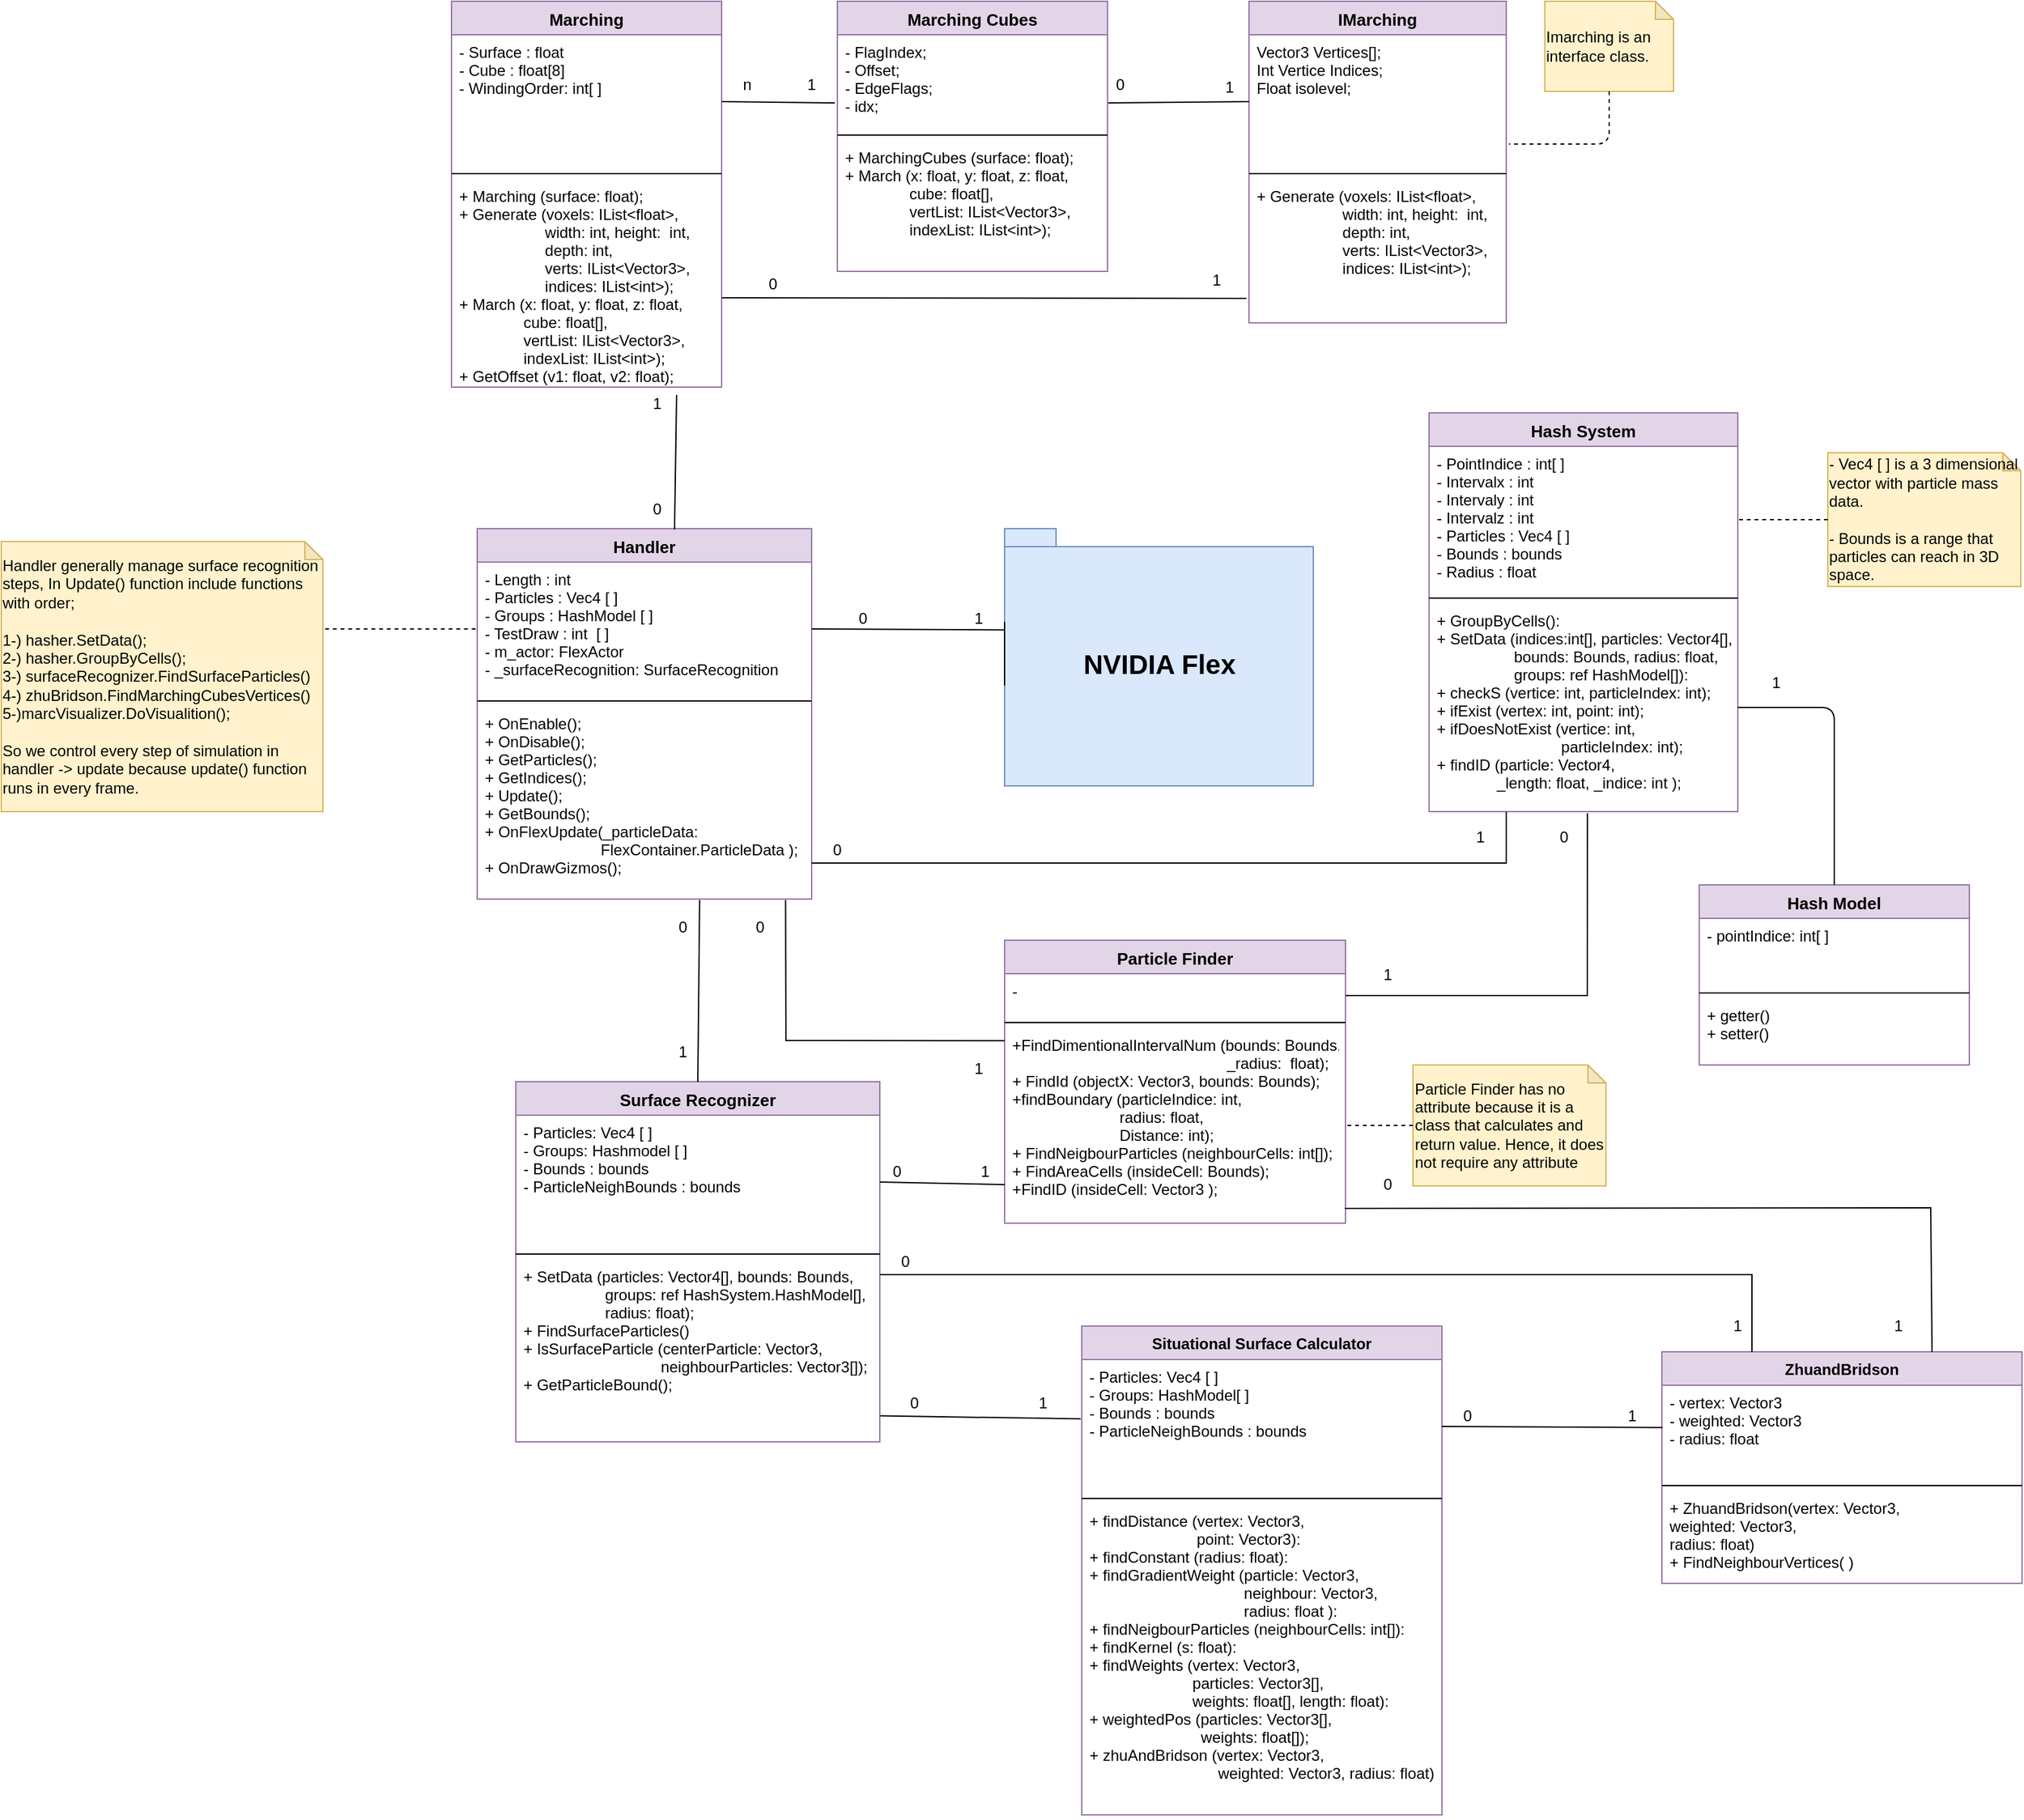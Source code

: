 <mxfile version="12.8.4" type="device"><diagram id="T9BTe3iw_ScUxKyrIGR0" name="Page-1"><mxGraphModel dx="1848" dy="1703" grid="1" gridSize="10" guides="1" tooltips="1" connect="1" arrows="1" fold="1" page="1" pageScale="1" pageWidth="827" pageHeight="1169" math="0" shadow="0"><root><mxCell id="0"/><mxCell id="1" parent="0"/><mxCell id="y9BDnvYRPNhhjHv-2WDC-1" value="Particle Finder" style="swimlane;fontStyle=1;align=center;verticalAlign=top;childLayout=stackLayout;horizontal=1;startSize=26;horizontalStack=0;resizeParent=1;resizeParentMax=0;resizeLast=0;collapsible=1;marginBottom=0;fillColor=#e1d5e7;strokeColor=#9673a6;fontSize=13;" parent="1" vertex="1"><mxGeometry x="730" y="-180" width="265" height="220" as="geometry"/></mxCell><mxCell id="y9BDnvYRPNhhjHv-2WDC-2" value="-" style="text;strokeColor=none;fillColor=none;align=left;verticalAlign=top;spacingLeft=4;spacingRight=4;overflow=hidden;rotatable=0;points=[[0,0.5],[1,0.5]];portConstraint=eastwest;" parent="y9BDnvYRPNhhjHv-2WDC-1" vertex="1"><mxGeometry y="26" width="265" height="34" as="geometry"/></mxCell><mxCell id="y9BDnvYRPNhhjHv-2WDC-3" value="" style="line;strokeWidth=1;fillColor=none;align=left;verticalAlign=middle;spacingTop=-1;spacingLeft=3;spacingRight=3;rotatable=0;labelPosition=right;points=[];portConstraint=eastwest;" parent="y9BDnvYRPNhhjHv-2WDC-1" vertex="1"><mxGeometry y="60" width="265" height="8" as="geometry"/></mxCell><mxCell id="y9BDnvYRPNhhjHv-2WDC-4" value="+FindDimentionalIntervalNum (bounds: Bounds,&#10;                                                  _radius:  float);&#10;+ FindId (objectX: Vector3, bounds: Bounds);&#10;+findBoundary (particleIndice: int,&#10;                         radius: float,&#10;                         Distance: int);&#10;+ FindNeigbourParticles (neighbourCells: int[]);&#10;+ FindAreaCells (insideCell: Bounds);&#10;+FindID (insideCell: Vector3 );" style="text;strokeColor=none;fillColor=none;align=left;verticalAlign=top;spacingLeft=4;spacingRight=4;overflow=hidden;rotatable=0;points=[[0,0.5],[1,0.5]];portConstraint=eastwest;" parent="y9BDnvYRPNhhjHv-2WDC-1" vertex="1"><mxGeometry y="68" width="265" height="152" as="geometry"/></mxCell><mxCell id="y9BDnvYRPNhhjHv-2WDC-5" value="Hash System" style="swimlane;fontStyle=1;align=center;verticalAlign=top;childLayout=stackLayout;horizontal=1;startSize=26;horizontalStack=0;resizeParent=1;resizeParentMax=0;resizeLast=0;collapsible=1;marginBottom=0;fillColor=#e1d5e7;strokeColor=#9673a6;fontSize=13;" parent="1" vertex="1"><mxGeometry x="1060" y="-590" width="240" height="310" as="geometry"/></mxCell><mxCell id="y9BDnvYRPNhhjHv-2WDC-6" value="- PointIndice : int[ ]&#10;- Intervalx : int&#10;- Intervaly : int&#10;- Intervalz : int&#10;- Particles : Vec4 [ ]&#10;- Bounds : bounds&#10;- Radius : float" style="text;strokeColor=none;fillColor=none;align=left;verticalAlign=top;spacingLeft=4;spacingRight=4;overflow=hidden;rotatable=0;points=[[0,0.5],[1,0.5]];portConstraint=eastwest;" parent="y9BDnvYRPNhhjHv-2WDC-5" vertex="1"><mxGeometry y="26" width="240" height="114" as="geometry"/></mxCell><mxCell id="y9BDnvYRPNhhjHv-2WDC-7" value="" style="line;strokeWidth=1;fillColor=none;align=left;verticalAlign=middle;spacingTop=-1;spacingLeft=3;spacingRight=3;rotatable=0;labelPosition=right;points=[];portConstraint=eastwest;" parent="y9BDnvYRPNhhjHv-2WDC-5" vertex="1"><mxGeometry y="140" width="240" height="8" as="geometry"/></mxCell><mxCell id="y9BDnvYRPNhhjHv-2WDC-8" value="+ GroupByCells():&#10;+ SetData (indices:int[], particles: Vector4[],&#10;                  bounds: Bounds, radius: float,&#10;                  groups: ref HashModel[]): &#10;+ checkS (vertice: int, particleIndex: int);&#10;+ ifExist (vertex: int, point: int);&#10;+ ifDoesNotExist (vertice: int,&#10;                             particleIndex: int);&#10;+ findID (particle: Vector4,&#10;              _length: float, _indice: int );" style="text;strokeColor=none;fillColor=none;align=left;verticalAlign=top;spacingLeft=4;spacingRight=4;overflow=hidden;rotatable=0;points=[[0,0.5],[1,0.5]];portConstraint=eastwest;" parent="y9BDnvYRPNhhjHv-2WDC-5" vertex="1"><mxGeometry y="148" width="240" height="162" as="geometry"/></mxCell><mxCell id="y9BDnvYRPNhhjHv-2WDC-9" value="Surface Recognizer" style="swimlane;fontStyle=1;align=center;verticalAlign=top;childLayout=stackLayout;horizontal=1;startSize=26;horizontalStack=0;resizeParent=1;resizeParentMax=0;resizeLast=0;collapsible=1;marginBottom=0;fillColor=#e1d5e7;strokeColor=#9673a6;fontSize=13;" parent="1" vertex="1"><mxGeometry x="350" y="-70" width="283" height="280" as="geometry"/></mxCell><mxCell id="y9BDnvYRPNhhjHv-2WDC-10" value="- Particles: Vec4 [ ]&#10;- Groups: Hashmodel [ ]&#10;- Bounds : bounds&#10;- ParticleNeighBounds : bounds" style="text;strokeColor=none;fillColor=none;align=left;verticalAlign=top;spacingLeft=4;spacingRight=4;overflow=hidden;rotatable=0;points=[[0,0.5],[1,0.5]];portConstraint=eastwest;fontStyle=0" parent="y9BDnvYRPNhhjHv-2WDC-9" vertex="1"><mxGeometry y="26" width="283" height="104" as="geometry"/></mxCell><mxCell id="y9BDnvYRPNhhjHv-2WDC-11" value="" style="line;strokeWidth=1;fillColor=none;align=left;verticalAlign=middle;spacingTop=-1;spacingLeft=3;spacingRight=3;rotatable=0;labelPosition=right;points=[];portConstraint=eastwest;" parent="y9BDnvYRPNhhjHv-2WDC-9" vertex="1"><mxGeometry y="130" width="283" height="8" as="geometry"/></mxCell><mxCell id="y9BDnvYRPNhhjHv-2WDC-12" value="+ SetData (particles: Vector4[], bounds: Bounds,&#10;                   groups: ref HashSystem.HashModel[],&#10;                   radius: float);&#10;+ FindSurfaceParticles()&#10;+ IsSurfaceParticle (centerParticle: Vector3,&#10;                                neighbourParticles: Vector3[]);&#10;+ GetParticleBound();&#10;" style="text;strokeColor=none;fillColor=none;align=left;verticalAlign=top;spacingLeft=4;spacingRight=4;overflow=hidden;rotatable=0;points=[[0,0.5],[1,0.5]];portConstraint=eastwest;" parent="y9BDnvYRPNhhjHv-2WDC-9" vertex="1"><mxGeometry y="138" width="283" height="142" as="geometry"/></mxCell><mxCell id="y9BDnvYRPNhhjHv-2WDC-13" value="Situational Surface Calculator" style="swimlane;fontStyle=1;align=center;verticalAlign=top;childLayout=stackLayout;horizontal=1;startSize=26;horizontalStack=0;resizeParent=1;resizeParentMax=0;resizeLast=0;collapsible=1;marginBottom=0;fillColor=#e1d5e7;strokeColor=#9673a6;" parent="1" vertex="1"><mxGeometry x="790" y="120" width="280" height="380" as="geometry"/></mxCell><mxCell id="y9BDnvYRPNhhjHv-2WDC-14" value="- Particles: Vec4 [ ]&#10;- Groups: HashModel[ ]&#10;- Bounds : bounds&#10;- ParticleNeighBounds : bounds" style="text;strokeColor=none;fillColor=none;align=left;verticalAlign=top;spacingLeft=4;spacingRight=4;overflow=hidden;rotatable=0;points=[[0,0.5],[1,0.5]];portConstraint=eastwest;" parent="y9BDnvYRPNhhjHv-2WDC-13" vertex="1"><mxGeometry y="26" width="280" height="104" as="geometry"/></mxCell><mxCell id="y9BDnvYRPNhhjHv-2WDC-15" value="" style="line;strokeWidth=1;fillColor=none;align=left;verticalAlign=middle;spacingTop=-1;spacingLeft=3;spacingRight=3;rotatable=0;labelPosition=right;points=[];portConstraint=eastwest;" parent="y9BDnvYRPNhhjHv-2WDC-13" vertex="1"><mxGeometry y="130" width="280" height="8" as="geometry"/></mxCell><mxCell id="y9BDnvYRPNhhjHv-2WDC-16" value="+ findDistance (vertex: Vector3,&#10;                         point: Vector3):&#10;+ findConstant (radius: float):&#10;+ findGradientWeight (particle: Vector3,&#10;                                    neighbour: Vector3,&#10;                                    radius: float ):&#10;+ findNeigbourParticles (neighbourCells: int[]):&#10;+ findKernel (s: float):&#10;+ findWeights (vertex: Vector3,&#10;                        particles: Vector3[],&#10;                        weights: float[], length: float):&#10;+ weightedPos (particles: Vector3[],&#10;                          weights: float[]);&#10;+ zhuAndBridson (vertex: Vector3,&#10;                              weighted: Vector3, radius: float);" style="text;strokeColor=none;fillColor=none;align=left;verticalAlign=top;spacingLeft=4;spacingRight=4;overflow=hidden;rotatable=0;points=[[0,0.5],[1,0.5]];portConstraint=eastwest;" parent="y9BDnvYRPNhhjHv-2WDC-13" vertex="1"><mxGeometry y="138" width="280" height="242" as="geometry"/></mxCell><mxCell id="y9BDnvYRPNhhjHv-2WDC-21" value="Marching" style="swimlane;fontStyle=1;align=center;verticalAlign=top;childLayout=stackLayout;horizontal=1;startSize=26;horizontalStack=0;resizeParent=1;resizeParentMax=0;resizeLast=0;collapsible=1;marginBottom=0;fillColor=#e1d5e7;strokeColor=#9673a6;fontSize=13;" parent="1" vertex="1"><mxGeometry x="300" y="-910" width="210" height="300" as="geometry"/></mxCell><mxCell id="y9BDnvYRPNhhjHv-2WDC-22" value="- Surface : float&#10;- Cube : float[8]&#10;- WindingOrder: int[ ]" style="text;strokeColor=none;fillColor=none;align=left;verticalAlign=top;spacingLeft=4;spacingRight=4;overflow=hidden;rotatable=0;points=[[0,0.5],[1,0.5]];portConstraint=eastwest;" parent="y9BDnvYRPNhhjHv-2WDC-21" vertex="1"><mxGeometry y="26" width="210" height="104" as="geometry"/></mxCell><mxCell id="y9BDnvYRPNhhjHv-2WDC-23" value="" style="line;strokeWidth=1;fillColor=none;align=left;verticalAlign=middle;spacingTop=-1;spacingLeft=3;spacingRight=3;rotatable=0;labelPosition=right;points=[];portConstraint=eastwest;" parent="y9BDnvYRPNhhjHv-2WDC-21" vertex="1"><mxGeometry y="130" width="210" height="8" as="geometry"/></mxCell><mxCell id="y9BDnvYRPNhhjHv-2WDC-24" value="+ Marching (surface: float);&#10;+ Generate (voxels: IList&lt;float&gt;,&#10;                    width: int, height:  int,&#10;                    depth: int,&#10;                    verts: IList&lt;Vector3&gt;,&#10;                    indices: IList&lt;int&gt;);&#10;+ March (x: float, y: float, z: float,&#10;               cube: float[], &#10;               vertList: IList&lt;Vector3&gt;,&#10;               indexList: IList&lt;int&gt;);&#10;+ GetOffset (v1: float, v2: float);" style="text;strokeColor=none;fillColor=none;align=left;verticalAlign=top;spacingLeft=4;spacingRight=4;overflow=hidden;rotatable=0;points=[[0,0.5],[1,0.5]];portConstraint=eastwest;" parent="y9BDnvYRPNhhjHv-2WDC-21" vertex="1"><mxGeometry y="138" width="210" height="162" as="geometry"/></mxCell><mxCell id="y9BDnvYRPNhhjHv-2WDC-25" value="Marching Cubes" style="swimlane;fontStyle=1;align=center;verticalAlign=top;childLayout=stackLayout;horizontal=1;startSize=26;horizontalStack=0;resizeParent=1;resizeParentMax=0;resizeLast=0;collapsible=1;marginBottom=0;fillColor=#e1d5e7;strokeColor=#9673a6;fontSize=13;" parent="1" vertex="1"><mxGeometry x="600" y="-910" width="210" height="210" as="geometry"/></mxCell><mxCell id="y9BDnvYRPNhhjHv-2WDC-26" value="- FlagIndex;&#10;- Offset;&#10;- EdgeFlags; &#10;- idx;" style="text;strokeColor=none;fillColor=none;align=left;verticalAlign=top;spacingLeft=4;spacingRight=4;overflow=hidden;rotatable=0;points=[[0,0.5],[1,0.5]];portConstraint=eastwest;" parent="y9BDnvYRPNhhjHv-2WDC-25" vertex="1"><mxGeometry y="26" width="210" height="74" as="geometry"/></mxCell><mxCell id="y9BDnvYRPNhhjHv-2WDC-27" value="" style="line;strokeWidth=1;fillColor=none;align=left;verticalAlign=middle;spacingTop=-1;spacingLeft=3;spacingRight=3;rotatable=0;labelPosition=right;points=[];portConstraint=eastwest;" parent="y9BDnvYRPNhhjHv-2WDC-25" vertex="1"><mxGeometry y="100" width="210" height="8" as="geometry"/></mxCell><mxCell id="y9BDnvYRPNhhjHv-2WDC-28" value="+ MarchingCubes (surface: float);&#10;+ March (x: float, y: float, z: float,&#10;               cube: float[],&#10;               vertList: IList&lt;Vector3&gt;,&#10;               indexList: IList&lt;int&gt;);" style="text;strokeColor=none;fillColor=none;align=left;verticalAlign=top;spacingLeft=4;spacingRight=4;overflow=hidden;rotatable=0;points=[[0,0.5],[1,0.5]];portConstraint=eastwest;" parent="y9BDnvYRPNhhjHv-2WDC-25" vertex="1"><mxGeometry y="108" width="210" height="102" as="geometry"/></mxCell><mxCell id="y9BDnvYRPNhhjHv-2WDC-35" value="&lt;div style=&quot;text-align: left&quot;&gt;-&lt;b&gt;&amp;nbsp;&lt;/b&gt;Vec4 [ ] is a 3 dimensional vector with particle mass data.&lt;/div&gt;&lt;div style=&quot;text-align: left&quot;&gt;&lt;br&gt;&lt;/div&gt;&lt;div style=&quot;text-align: left&quot;&gt;- Bounds is a range that particles can reach in 3D space.&lt;/div&gt;" style="shape=note;whiteSpace=wrap;html=1;backgroundOutline=1;darkOpacity=0.05;size=14;fillColor=#fff2cc;strokeColor=#d6b656;" parent="1" vertex="1"><mxGeometry x="1370" y="-559" width="150" height="104" as="geometry"/></mxCell><mxCell id="y9BDnvYRPNhhjHv-2WDC-36" value="" style="endArrow=none;dashed=1;html=1;entryX=1;entryY=0.5;entryDx=0;entryDy=0;exitX=0;exitY=0.5;exitDx=0;exitDy=0;exitPerimeter=0;" parent="1" source="y9BDnvYRPNhhjHv-2WDC-35" target="y9BDnvYRPNhhjHv-2WDC-6" edge="1"><mxGeometry width="50" height="50" relative="1" as="geometry"><mxPoint x="130" y="210" as="sourcePoint"/><mxPoint x="180" y="160" as="targetPoint"/></mxGeometry></mxCell><mxCell id="y9BDnvYRPNhhjHv-2WDC-39" value="&lt;font style=&quot;font-size: 21px&quot;&gt;NVIDIA Flex&lt;/font&gt;" style="shape=folder;fontStyle=1;spacingTop=10;tabWidth=40;tabHeight=14;tabPosition=left;html=1;fillColor=#dae8fc;strokeColor=#6c8ebf;" parent="1" vertex="1"><mxGeometry x="730" y="-500" width="240" height="200" as="geometry"/></mxCell><mxCell id="y9BDnvYRPNhhjHv-2WDC-40" value="IMarching" style="swimlane;fontStyle=1;align=center;verticalAlign=top;childLayout=stackLayout;horizontal=1;startSize=26;horizontalStack=0;resizeParent=1;resizeParentMax=0;resizeLast=0;collapsible=1;marginBottom=0;fillColor=#e1d5e7;strokeColor=#9673a6;fontSize=13;" parent="1" vertex="1"><mxGeometry x="920" y="-910" width="200" height="250" as="geometry"/></mxCell><mxCell id="y9BDnvYRPNhhjHv-2WDC-41" value="Vector3 Vertices[];&#10;Int Vertice Indices;&#10;Float isolevel;" style="text;strokeColor=none;fillColor=none;align=left;verticalAlign=top;spacingLeft=4;spacingRight=4;overflow=hidden;rotatable=0;points=[[0,0.5],[1,0.5]];portConstraint=eastwest;" parent="y9BDnvYRPNhhjHv-2WDC-40" vertex="1"><mxGeometry y="26" width="200" height="104" as="geometry"/></mxCell><mxCell id="y9BDnvYRPNhhjHv-2WDC-42" value="" style="line;strokeWidth=1;fillColor=none;align=left;verticalAlign=middle;spacingTop=-1;spacingLeft=3;spacingRight=3;rotatable=0;labelPosition=right;points=[];portConstraint=eastwest;" parent="y9BDnvYRPNhhjHv-2WDC-40" vertex="1"><mxGeometry y="130" width="200" height="8" as="geometry"/></mxCell><mxCell id="y9BDnvYRPNhhjHv-2WDC-43" value="+ Generate (voxels: IList&lt;float&gt;,&#10;                    width: int, height:  int,&#10;                    depth: int,&#10;                    verts: IList&lt;Vector3&gt;,&#10;                    indices: IList&lt;int&gt;);" style="text;strokeColor=none;fillColor=none;align=left;verticalAlign=top;spacingLeft=4;spacingRight=4;overflow=hidden;rotatable=0;points=[[0,0.5],[1,0.5]];portConstraint=eastwest;" parent="y9BDnvYRPNhhjHv-2WDC-40" vertex="1"><mxGeometry y="138" width="200" height="112" as="geometry"/></mxCell><mxCell id="y9BDnvYRPNhhjHv-2WDC-44" value="&lt;div style=&quot;text-align: left&quot;&gt;Imarching is an interface class.&lt;/div&gt;" style="shape=note;whiteSpace=wrap;html=1;backgroundOutline=1;darkOpacity=0.05;size=14;fillColor=#fff2cc;strokeColor=#d6b656;" parent="1" vertex="1"><mxGeometry x="1150" y="-910" width="100" height="70" as="geometry"/></mxCell><mxCell id="y9BDnvYRPNhhjHv-2WDC-45" value="" style="endArrow=none;dashed=1;html=1;fontSize=13;entryX=1.01;entryY=0.817;entryDx=0;entryDy=0;entryPerimeter=0;exitX=0.5;exitY=1;exitDx=0;exitDy=0;exitPerimeter=0;" parent="1" source="y9BDnvYRPNhhjHv-2WDC-44" edge="1" target="y9BDnvYRPNhhjHv-2WDC-41"><mxGeometry width="50" height="50" relative="1" as="geometry"><mxPoint x="1220" y="-800" as="sourcePoint"/><mxPoint x="1150.0" y="-945" as="targetPoint"/><Array as="points"><mxPoint x="1200" y="-799"/></Array></mxGeometry></mxCell><mxCell id="y9BDnvYRPNhhjHv-2WDC-50" value="Handler" style="swimlane;fontStyle=1;align=center;verticalAlign=top;childLayout=stackLayout;horizontal=1;startSize=26;horizontalStack=0;resizeParent=1;resizeParentMax=0;resizeLast=0;collapsible=1;marginBottom=0;fillColor=#e1d5e7;strokeColor=#9673a6;fontSize=13;" parent="1" vertex="1"><mxGeometry x="320" y="-500" width="260" height="288" as="geometry"/></mxCell><mxCell id="y9BDnvYRPNhhjHv-2WDC-51" value="- Length : int &#10;- Particles : Vec4 [ ]&#10;- Groups : HashModel [ ]&#10;- TestDraw : int  [ ]&#10;- m_actor: FlexActor&#10;- _surfaceRecognition: SurfaceRecognition" style="text;strokeColor=none;fillColor=none;align=left;verticalAlign=top;spacingLeft=4;spacingRight=4;overflow=hidden;rotatable=0;points=[[0,0.5],[1,0.5]];portConstraint=eastwest;" parent="y9BDnvYRPNhhjHv-2WDC-50" vertex="1"><mxGeometry y="26" width="260" height="104" as="geometry"/></mxCell><mxCell id="y9BDnvYRPNhhjHv-2WDC-52" value="" style="line;strokeWidth=1;fillColor=none;align=left;verticalAlign=middle;spacingTop=-1;spacingLeft=3;spacingRight=3;rotatable=0;labelPosition=right;points=[];portConstraint=eastwest;" parent="y9BDnvYRPNhhjHv-2WDC-50" vertex="1"><mxGeometry y="130" width="260" height="8" as="geometry"/></mxCell><mxCell id="y9BDnvYRPNhhjHv-2WDC-53" value="+ OnEnable();&#10;+ OnDisable();&#10;+ GetParticles();&#10;+ GetIndices();&#10;+ Update(); &#10;+ GetBounds();&#10;+ OnFlexUpdate(_particleData: &#10;                           FlexContainer.ParticleData );&#10;+ OnDrawGizmos();" style="text;strokeColor=none;fillColor=none;align=left;verticalAlign=top;spacingLeft=4;spacingRight=4;overflow=hidden;rotatable=0;points=[[0,0.5],[1,0.5]];portConstraint=eastwest;" parent="y9BDnvYRPNhhjHv-2WDC-50" vertex="1"><mxGeometry y="138" width="260" height="150" as="geometry"/></mxCell><mxCell id="xRmzYxv7kBpaJX2PlpsJ-1" value="&lt;div style=&quot;text-align: left&quot;&gt;Particle Finder has no attribute because it is a class that calculates and return value. Hence, it does not require any attribute&lt;/div&gt;" style="shape=note;whiteSpace=wrap;html=1;backgroundOutline=1;darkOpacity=0.05;size=14;fillColor=#fff2cc;strokeColor=#d6b656;" parent="1" vertex="1"><mxGeometry x="1047.5" y="-83" width="150" height="94" as="geometry"/></mxCell><mxCell id="xRmzYxv7kBpaJX2PlpsJ-2" value="" style="endArrow=none;dashed=1;html=1;entryX=1;entryY=0.5;entryDx=0;entryDy=0;exitX=0;exitY=0.5;exitDx=0;exitDy=0;exitPerimeter=0;" parent="1" source="xRmzYxv7kBpaJX2PlpsJ-1" target="y9BDnvYRPNhhjHv-2WDC-4" edge="1"><mxGeometry width="50" height="50" relative="1" as="geometry"><mxPoint x="245" y="-201" as="sourcePoint"/><mxPoint x="385" y="-368" as="targetPoint"/></mxGeometry></mxCell><mxCell id="xRmzYxv7kBpaJX2PlpsJ-20" value="" style="endArrow=none;html=1;entryX=1;entryY=0.5;entryDx=0;entryDy=0;exitX=1;exitY=0.75;exitDx=0;exitDy=0;rounded=0;" parent="1" target="y9BDnvYRPNhhjHv-2WDC-51" edge="1"><mxGeometry width="50" height="50" relative="1" as="geometry"><mxPoint x="730" y="-421.25" as="sourcePoint"/><mxPoint x="740" y="-220" as="targetPoint"/></mxGeometry></mxCell><mxCell id="xRmzYxv7kBpaJX2PlpsJ-22" value="" style="endArrow=none;html=1;entryX=1;entryY=0.5;entryDx=0;entryDy=0;exitX=0;exitY=0;exitDx=0;exitDy=122;exitPerimeter=0;" parent="1" source="y9BDnvYRPNhhjHv-2WDC-39" edge="1"><mxGeometry width="50" height="50" relative="1" as="geometry"><mxPoint x="730" y="-418" as="sourcePoint"/><mxPoint x="730" y="-427.5" as="targetPoint"/></mxGeometry></mxCell><mxCell id="xRmzYxv7kBpaJX2PlpsJ-25" value="0" style="text;html=1;strokeColor=none;fillColor=none;align=center;verticalAlign=middle;whiteSpace=wrap;rounded=0;" parent="1" vertex="1"><mxGeometry x="600" y="-440" width="40" height="20" as="geometry"/></mxCell><mxCell id="xRmzYxv7kBpaJX2PlpsJ-26" value="1" style="text;html=1;strokeColor=none;fillColor=none;align=center;verticalAlign=middle;whiteSpace=wrap;rounded=0;" parent="1" vertex="1"><mxGeometry x="690" y="-440" width="40" height="20" as="geometry"/></mxCell><mxCell id="xRmzYxv7kBpaJX2PlpsJ-33" value="" style="endArrow=none;html=1;entryX=0.59;entryY=0.002;entryDx=0;entryDy=0;entryPerimeter=0;rounded=0;exitX=1;exitY=0;exitDx=0;exitDy=0;" parent="1" source="xRmzYxv7kBpaJX2PlpsJ-35" target="y9BDnvYRPNhhjHv-2WDC-50" edge="1"><mxGeometry width="50" height="50" relative="1" as="geometry"><mxPoint x="478" y="-609" as="sourcePoint"/><mxPoint x="480" y="-582" as="targetPoint"/></mxGeometry></mxCell><mxCell id="xRmzYxv7kBpaJX2PlpsJ-34" value="0" style="text;html=1;strokeColor=none;fillColor=none;align=center;verticalAlign=middle;whiteSpace=wrap;rounded=0;" parent="1" vertex="1"><mxGeometry x="450" y="-520" width="20" height="10" as="geometry"/></mxCell><mxCell id="xRmzYxv7kBpaJX2PlpsJ-35" value="1" style="text;html=1;strokeColor=none;fillColor=none;align=center;verticalAlign=middle;whiteSpace=wrap;rounded=0;" parent="1" vertex="1"><mxGeometry x="445" y="-604" width="30" height="14" as="geometry"/></mxCell><mxCell id="xRmzYxv7kBpaJX2PlpsJ-39" value="" style="endArrow=none;html=1;exitX=0;exitY=0.5;exitDx=0;exitDy=0;entryX=1.003;entryY=0.717;entryDx=0;entryDy=0;rounded=0;entryPerimeter=0;" parent="1" source="y9BDnvYRPNhhjHv-2WDC-41" target="y9BDnvYRPNhhjHv-2WDC-26" edge="1"><mxGeometry width="50" height="50" relative="1" as="geometry"><mxPoint x="877.59" y="-656.452" as="sourcePoint"/><mxPoint x="798.63" y="-455.0" as="targetPoint"/></mxGeometry></mxCell><mxCell id="xRmzYxv7kBpaJX2PlpsJ-40" value="0" style="text;html=1;strokeColor=none;fillColor=none;align=center;verticalAlign=middle;whiteSpace=wrap;rounded=0;" parent="1" vertex="1"><mxGeometry x="810" y="-850" width="20" height="10" as="geometry"/></mxCell><mxCell id="xRmzYxv7kBpaJX2PlpsJ-41" value="1" style="text;html=1;strokeColor=none;fillColor=none;align=center;verticalAlign=middle;whiteSpace=wrap;rounded=0;" parent="1" vertex="1"><mxGeometry x="890" y="-850.0" width="30" height="14" as="geometry"/></mxCell><mxCell id="xRmzYxv7kBpaJX2PlpsJ-42" value="" style="endArrow=none;html=1;entryX=1;entryY=0.813;entryDx=0;entryDy=0;entryPerimeter=0;rounded=0;" parent="1" edge="1" target="y9BDnvYRPNhhjHv-2WDC-53"><mxGeometry width="50" height="50" relative="1" as="geometry"><mxPoint x="1120" y="-280" as="sourcePoint"/><mxPoint x="600" y="-222.008" as="targetPoint"/><Array as="points"><mxPoint x="1120" y="-240"/></Array></mxGeometry></mxCell><mxCell id="xRmzYxv7kBpaJX2PlpsJ-43" value="0" style="text;html=1;strokeColor=none;fillColor=none;align=center;verticalAlign=middle;whiteSpace=wrap;rounded=0;" parent="1" vertex="1"><mxGeometry x="580" y="-260" width="40" height="20" as="geometry"/></mxCell><mxCell id="xRmzYxv7kBpaJX2PlpsJ-44" value="1" style="text;html=1;strokeColor=none;fillColor=none;align=center;verticalAlign=middle;whiteSpace=wrap;rounded=0;" parent="1" vertex="1"><mxGeometry x="1080" y="-270" width="40" height="20" as="geometry"/></mxCell><mxCell id="xRmzYxv7kBpaJX2PlpsJ-48" value="" style="endArrow=none;html=1;entryX=0.665;entryY=1.005;entryDx=0;entryDy=0;exitX=0.5;exitY=0;exitDx=0;exitDy=0;rounded=0;entryPerimeter=0;" parent="1" source="y9BDnvYRPNhhjHv-2WDC-9" target="y9BDnvYRPNhhjHv-2WDC-53" edge="1"><mxGeometry width="50" height="50" relative="1" as="geometry"><mxPoint x="300" y="-111.25" as="sourcePoint"/><mxPoint x="170" y="-112" as="targetPoint"/></mxGeometry></mxCell><mxCell id="xRmzYxv7kBpaJX2PlpsJ-49" value="0" style="text;html=1;strokeColor=none;fillColor=none;align=center;verticalAlign=middle;whiteSpace=wrap;rounded=0;" parent="1" vertex="1"><mxGeometry x="460" y="-200" width="40" height="20" as="geometry"/></mxCell><mxCell id="xRmzYxv7kBpaJX2PlpsJ-50" value="1" style="text;html=1;strokeColor=none;fillColor=none;align=center;verticalAlign=middle;whiteSpace=wrap;rounded=0;" parent="1" vertex="1"><mxGeometry x="460" y="-103" width="40" height="20" as="geometry"/></mxCell><mxCell id="xRmzYxv7kBpaJX2PlpsJ-53" value="" style="endArrow=none;html=1;entryX=0.922;entryY=1.005;entryDx=0;entryDy=0;exitX=0;exitY=0.067;exitDx=0;exitDy=0;rounded=0;entryPerimeter=0;exitPerimeter=0;" parent="1" source="y9BDnvYRPNhhjHv-2WDC-4" target="y9BDnvYRPNhhjHv-2WDC-53" edge="1"><mxGeometry width="50" height="50" relative="1" as="geometry"><mxPoint x="671.5" y="-39.85" as="sourcePoint"/><mxPoint x="670.59" y="-180.002" as="targetPoint"/><Array as="points"><mxPoint x="560" y="-102"/></Array></mxGeometry></mxCell><mxCell id="xRmzYxv7kBpaJX2PlpsJ-54" value="0" style="text;html=1;strokeColor=none;fillColor=none;align=center;verticalAlign=middle;whiteSpace=wrap;rounded=0;" parent="1" vertex="1"><mxGeometry x="520" y="-200" width="40" height="20" as="geometry"/></mxCell><mxCell id="xRmzYxv7kBpaJX2PlpsJ-55" value="1" style="text;html=1;strokeColor=none;fillColor=none;align=center;verticalAlign=middle;whiteSpace=wrap;rounded=0;" parent="1" vertex="1"><mxGeometry x="690" y="-90" width="40" height="20" as="geometry"/></mxCell><mxCell id="wOIvHeTPIvBmtH7DqiVx-1" value="" style="endArrow=none;html=1;rounded=0;entryX=1.001;entryY=0.571;entryDx=0;entryDy=0;entryPerimeter=0;" parent="1" target="y9BDnvYRPNhhjHv-2WDC-24" edge="1"><mxGeometry width="50" height="50" relative="1" as="geometry"><mxPoint x="918" y="-679" as="sourcePoint"/><mxPoint x="544" y="-670" as="targetPoint"/></mxGeometry></mxCell><mxCell id="wOIvHeTPIvBmtH7DqiVx-2" value="0" style="text;html=1;strokeColor=none;fillColor=none;align=center;verticalAlign=middle;whiteSpace=wrap;rounded=0;" parent="1" vertex="1"><mxGeometry x="540" y="-695.46" width="20" height="10" as="geometry"/></mxCell><mxCell id="wOIvHeTPIvBmtH7DqiVx-3" value="1" style="text;html=1;strokeColor=none;fillColor=none;align=center;verticalAlign=middle;whiteSpace=wrap;rounded=0;" parent="1" vertex="1"><mxGeometry x="880" y="-700.0" width="30" height="14" as="geometry"/></mxCell><mxCell id="wOIvHeTPIvBmtH7DqiVx-8" value="" style="endArrow=none;html=1;entryX=-0.003;entryY=0.444;entryDx=0;entryDy=0;rounded=0;entryPerimeter=0;exitX=1.001;exitY=0.857;exitDx=0;exitDy=0;exitPerimeter=0;" parent="1" source="y9BDnvYRPNhhjHv-2WDC-12" target="y9BDnvYRPNhhjHv-2WDC-14" edge="1"><mxGeometry width="50" height="50" relative="1" as="geometry"><mxPoint x="633" y="139" as="sourcePoint"/><mxPoint x="500.59" y="-200.152" as="targetPoint"/></mxGeometry></mxCell><mxCell id="wOIvHeTPIvBmtH7DqiVx-9" value="1" style="text;html=1;strokeColor=none;fillColor=none;align=center;verticalAlign=middle;whiteSpace=wrap;rounded=0;" parent="1" vertex="1"><mxGeometry x="740" y="170" width="40" height="20" as="geometry"/></mxCell><mxCell id="wOIvHeTPIvBmtH7DqiVx-10" value="0" style="text;html=1;strokeColor=none;fillColor=none;align=center;verticalAlign=middle;whiteSpace=wrap;rounded=0;" parent="1" vertex="1"><mxGeometry x="640" y="170" width="40" height="20" as="geometry"/></mxCell><mxCell id="wOIvHeTPIvBmtH7DqiVx-11" value="ZhuandBridson" style="swimlane;fontStyle=1;align=center;verticalAlign=top;childLayout=stackLayout;horizontal=1;startSize=26;horizontalStack=0;resizeParent=1;resizeParentMax=0;resizeLast=0;collapsible=1;marginBottom=0;fillColor=#e1d5e7;strokeColor=#9673a6;" parent="1" vertex="1"><mxGeometry x="1241" y="140" width="280" height="180" as="geometry"/></mxCell><mxCell id="wOIvHeTPIvBmtH7DqiVx-12" value="- vertex: Vector3&#10;- weighted: Vector3 &#10;- radius: float " style="text;strokeColor=none;fillColor=none;align=left;verticalAlign=top;spacingLeft=4;spacingRight=4;overflow=hidden;rotatable=0;points=[[0,0.5],[1,0.5]];portConstraint=eastwest;" parent="wOIvHeTPIvBmtH7DqiVx-11" vertex="1"><mxGeometry y="26" width="280" height="74" as="geometry"/></mxCell><mxCell id="wOIvHeTPIvBmtH7DqiVx-13" value="" style="line;strokeWidth=1;fillColor=none;align=left;verticalAlign=middle;spacingTop=-1;spacingLeft=3;spacingRight=3;rotatable=0;labelPosition=right;points=[];portConstraint=eastwest;" parent="wOIvHeTPIvBmtH7DqiVx-11" vertex="1"><mxGeometry y="100" width="280" height="8" as="geometry"/></mxCell><mxCell id="wOIvHeTPIvBmtH7DqiVx-14" value="+ ZhuandBridson(vertex: Vector3, &#10;weighted: Vector3,&#10;radius: float)&#10;+ FindNeighbourVertices( )" style="text;strokeColor=none;fillColor=none;align=left;verticalAlign=top;spacingLeft=4;spacingRight=4;overflow=hidden;rotatable=0;points=[[0,0.5],[1,0.5]];portConstraint=eastwest;" parent="wOIvHeTPIvBmtH7DqiVx-11" vertex="1"><mxGeometry y="108" width="280" height="72" as="geometry"/></mxCell><mxCell id="wOIvHeTPIvBmtH7DqiVx-15" value="" style="endArrow=none;html=1;exitX=0;exitY=1;exitDx=0;exitDy=0;rounded=0;entryX=0.25;entryY=0;entryDx=0;entryDy=0;" parent="1" source="wOIvHeTPIvBmtH7DqiVx-16" target="wOIvHeTPIvBmtH7DqiVx-11" edge="1"><mxGeometry width="50" height="50" relative="1" as="geometry"><mxPoint x="1010" y="70.26" as="sourcePoint"/><mxPoint x="1310" y="80" as="targetPoint"/><Array as="points"><mxPoint x="1311" y="80"/></Array></mxGeometry></mxCell><mxCell id="wOIvHeTPIvBmtH7DqiVx-16" value="0" style="text;html=1;strokeColor=none;fillColor=none;align=center;verticalAlign=middle;whiteSpace=wrap;rounded=0;" parent="1" vertex="1"><mxGeometry x="633" y="60" width="40" height="20" as="geometry"/></mxCell><mxCell id="wOIvHeTPIvBmtH7DqiVx-17" value="1" style="text;html=1;strokeColor=none;fillColor=none;align=center;verticalAlign=middle;whiteSpace=wrap;rounded=0;" parent="1" vertex="1"><mxGeometry x="1280" y="110" width="40" height="20" as="geometry"/></mxCell><mxCell id="dUpptHuKfZmvJqizRelE-1" value="&lt;div style=&quot;text-align: left&quot;&gt;&lt;span&gt;Handler generally manage surface recognition steps, In Update() function include functions with order;&lt;/span&gt;&lt;/div&gt;&lt;div style=&quot;text-align: left&quot;&gt;&lt;span&gt;&lt;br&gt;&lt;/span&gt;&lt;/div&gt;&lt;div style=&quot;text-align: left&quot;&gt;&lt;span&gt;1-) hasher.SetData();&lt;/span&gt;&lt;/div&gt;&lt;div style=&quot;text-align: left&quot;&gt;&lt;span&gt;2-) hasher.GroupByCells();&lt;/span&gt;&lt;/div&gt;&lt;div style=&quot;text-align: left&quot;&gt;&lt;span&gt;3-) surfaceRecognizer.FindSurfaceParticles()&lt;/span&gt;&lt;/div&gt;&lt;div style=&quot;text-align: left&quot;&gt;&lt;span&gt;4-) z&lt;/span&gt;&lt;span style=&quot;white-space: nowrap&quot;&gt;huBridson.FindMarchingCubesVertices()&lt;/span&gt;&lt;/div&gt;&lt;span style=&quot;white-space: nowrap&quot;&gt;&lt;div style=&quot;text-align: left&quot;&gt;&lt;span&gt;5-)marcVisualizer.DoVisualition();&lt;/span&gt;&lt;/div&gt;&lt;br&gt;&lt;div style=&quot;text-align: left&quot;&gt;&lt;span&gt;So we control every step of simulation in&amp;nbsp;&lt;/span&gt;&lt;/div&gt;&lt;div style=&quot;text-align: left&quot;&gt;&lt;span&gt;handler -&amp;gt; update because update() function&amp;nbsp;&lt;/span&gt;&lt;/div&gt;&lt;div style=&quot;text-align: left&quot;&gt;&lt;span&gt;runs in every frame.&lt;/span&gt;&lt;/div&gt;&lt;/span&gt;" style="shape=note;whiteSpace=wrap;html=1;backgroundOutline=1;darkOpacity=0.05;size=14;fillColor=#fff2cc;strokeColor=#d6b656;" parent="1" vertex="1"><mxGeometry x="-50" y="-490" width="250" height="210" as="geometry"/></mxCell><mxCell id="dUpptHuKfZmvJqizRelE-2" value="" style="endArrow=none;dashed=1;html=1;entryX=0;entryY=0.5;entryDx=0;entryDy=0;exitX=1.007;exitY=0.324;exitDx=0;exitDy=0;exitPerimeter=0;" parent="1" source="dUpptHuKfZmvJqizRelE-1" target="y9BDnvYRPNhhjHv-2WDC-51" edge="1"><mxGeometry width="50" height="50" relative="1" as="geometry"><mxPoint x="230" y="-360" as="sourcePoint"/><mxPoint x="280" y="-410" as="targetPoint"/></mxGeometry></mxCell><mxCell id="dcLNazOKjxP0D4yMSi50-5" value="Hash Model" style="swimlane;fontStyle=1;align=center;verticalAlign=top;childLayout=stackLayout;horizontal=1;startSize=26;horizontalStack=0;resizeParent=1;resizeParentMax=0;resizeLast=0;collapsible=1;marginBottom=0;fillColor=#e1d5e7;strokeColor=#9673a6;fontSize=13;" vertex="1" parent="1"><mxGeometry x="1270" y="-223" width="210" height="140" as="geometry"/></mxCell><mxCell id="dcLNazOKjxP0D4yMSi50-6" value="- pointIndice: int[ ]" style="text;strokeColor=none;fillColor=none;align=left;verticalAlign=top;spacingLeft=4;spacingRight=4;overflow=hidden;rotatable=0;points=[[0,0.5],[1,0.5]];portConstraint=eastwest;" vertex="1" parent="dcLNazOKjxP0D4yMSi50-5"><mxGeometry y="26" width="210" height="54" as="geometry"/></mxCell><mxCell id="dcLNazOKjxP0D4yMSi50-7" value="" style="line;strokeWidth=1;fillColor=none;align=left;verticalAlign=middle;spacingTop=-1;spacingLeft=3;spacingRight=3;rotatable=0;labelPosition=right;points=[];portConstraint=eastwest;" vertex="1" parent="dcLNazOKjxP0D4yMSi50-5"><mxGeometry y="80" width="210" height="8" as="geometry"/></mxCell><mxCell id="dcLNazOKjxP0D4yMSi50-8" value="+ getter()&#10;+ setter()" style="text;strokeColor=none;fillColor=none;align=left;verticalAlign=top;spacingLeft=4;spacingRight=4;overflow=hidden;rotatable=0;points=[[0,0.5],[1,0.5]];portConstraint=eastwest;" vertex="1" parent="dcLNazOKjxP0D4yMSi50-5"><mxGeometry y="88" width="210" height="52" as="geometry"/></mxCell><mxCell id="dcLNazOKjxP0D4yMSi50-10" value="" style="endArrow=none;html=1;exitX=1;exitY=0.5;exitDx=0;exitDy=0;rounded=0;" edge="1" parent="1" source="y9BDnvYRPNhhjHv-2WDC-22"><mxGeometry width="50" height="50" relative="1" as="geometry"><mxPoint x="930" y="-822" as="sourcePoint"/><mxPoint x="598" y="-831" as="targetPoint"/></mxGeometry></mxCell><mxCell id="dcLNazOKjxP0D4yMSi50-11" value="n" style="text;html=1;strokeColor=none;fillColor=none;align=center;verticalAlign=middle;whiteSpace=wrap;rounded=0;" vertex="1" parent="1"><mxGeometry x="520" y="-850" width="20" height="10" as="geometry"/></mxCell><mxCell id="dcLNazOKjxP0D4yMSi50-12" value="1" style="text;html=1;strokeColor=none;fillColor=none;align=center;verticalAlign=middle;whiteSpace=wrap;rounded=0;" vertex="1" parent="1"><mxGeometry x="560" y="-855" width="40" height="20" as="geometry"/></mxCell><mxCell id="dcLNazOKjxP0D4yMSi50-14" value="" style="endArrow=none;html=1;entryX=1;entryY=0.5;entryDx=0;entryDy=0;exitX=0.5;exitY=0;exitDx=0;exitDy=0;" edge="1" parent="1" source="dcLNazOKjxP0D4yMSi50-5" target="y9BDnvYRPNhhjHv-2WDC-8"><mxGeometry width="50" height="50" relative="1" as="geometry"><mxPoint x="1380" y="-290" as="sourcePoint"/><mxPoint x="1430" y="-340" as="targetPoint"/><Array as="points"><mxPoint x="1375" y="-361"/></Array></mxGeometry></mxCell><mxCell id="dcLNazOKjxP0D4yMSi50-15" value="1" style="text;html=1;strokeColor=none;fillColor=none;align=center;verticalAlign=middle;whiteSpace=wrap;rounded=0;" vertex="1" parent="1"><mxGeometry x="1310" y="-390" width="40" height="20" as="geometry"/></mxCell><mxCell id="dcLNazOKjxP0D4yMSi50-17" value="" style="endArrow=none;html=1;entryX=1;entryY=1;entryDx=0;entryDy=0;rounded=0;exitX=1;exitY=0.5;exitDx=0;exitDy=0;" edge="1" parent="1" source="y9BDnvYRPNhhjHv-2WDC-10" target="dcLNazOKjxP0D4yMSi50-19"><mxGeometry width="50" height="50" relative="1" as="geometry"><mxPoint x="643" y="149" as="sourcePoint"/><mxPoint x="801.12" y="152.04" as="targetPoint"/></mxGeometry></mxCell><mxCell id="dcLNazOKjxP0D4yMSi50-18" value="0" style="text;html=1;strokeColor=none;fillColor=none;align=center;verticalAlign=middle;whiteSpace=wrap;rounded=0;" vertex="1" parent="1"><mxGeometry x="633" y="-10" width="27" height="20" as="geometry"/></mxCell><mxCell id="dcLNazOKjxP0D4yMSi50-19" value="1" style="text;html=1;strokeColor=none;fillColor=none;align=center;verticalAlign=middle;whiteSpace=wrap;rounded=0;" vertex="1" parent="1"><mxGeometry x="700" y="-10" width="30" height="20" as="geometry"/></mxCell><mxCell id="dcLNazOKjxP0D4yMSi50-20" value="" style="endArrow=none;html=1;entryX=0.002;entryY=0.444;entryDx=0;entryDy=0;exitX=1;exitY=0.5;exitDx=0;exitDy=0;entryPerimeter=0;" edge="1" parent="1" source="y9BDnvYRPNhhjHv-2WDC-14" target="wOIvHeTPIvBmtH7DqiVx-12"><mxGeometry width="50" height="50" relative="1" as="geometry"><mxPoint x="1130" y="290" as="sourcePoint"/><mxPoint x="1180" y="240" as="targetPoint"/></mxGeometry></mxCell><mxCell id="dcLNazOKjxP0D4yMSi50-21" value="1" style="text;html=1;strokeColor=none;fillColor=none;align=center;verticalAlign=middle;whiteSpace=wrap;rounded=0;" vertex="1" parent="1"><mxGeometry x="1197.5" y="180" width="40" height="20" as="geometry"/></mxCell><mxCell id="dcLNazOKjxP0D4yMSi50-22" value="0" style="text;html=1;strokeColor=none;fillColor=none;align=center;verticalAlign=middle;whiteSpace=wrap;rounded=0;" vertex="1" parent="1"><mxGeometry x="1070" y="180" width="40" height="20" as="geometry"/></mxCell><mxCell id="dcLNazOKjxP0D4yMSi50-27" value="" style="endArrow=none;html=1;entryX=0.75;entryY=0;entryDx=0;entryDy=0;exitX=0.998;exitY=0.924;exitDx=0;exitDy=0;exitPerimeter=0;rounded=0;" edge="1" parent="1" source="y9BDnvYRPNhhjHv-2WDC-4" target="wOIvHeTPIvBmtH7DqiVx-11"><mxGeometry width="50" height="50" relative="1" as="geometry"><mxPoint x="1310" y="18.0" as="sourcePoint"/><mxPoint x="1481.56" y="18.856" as="targetPoint"/><Array as="points"><mxPoint x="1450" y="28"/></Array></mxGeometry></mxCell><mxCell id="dcLNazOKjxP0D4yMSi50-28" value="1" style="text;html=1;strokeColor=none;fillColor=none;align=center;verticalAlign=middle;whiteSpace=wrap;rounded=0;" vertex="1" parent="1"><mxGeometry x="1410" y="110" width="30" height="20" as="geometry"/></mxCell><mxCell id="dcLNazOKjxP0D4yMSi50-29" value="0" style="text;html=1;strokeColor=none;fillColor=none;align=center;verticalAlign=middle;whiteSpace=wrap;rounded=0;" vertex="1" parent="1"><mxGeometry x="1007.5" width="40" height="20" as="geometry"/></mxCell><mxCell id="dcLNazOKjxP0D4yMSi50-32" value="" style="endArrow=none;html=1;entryX=0.513;entryY=1.008;entryDx=0;entryDy=0;entryPerimeter=0;exitX=1;exitY=0.5;exitDx=0;exitDy=0;rounded=0;" edge="1" parent="1" source="y9BDnvYRPNhhjHv-2WDC-2" target="y9BDnvYRPNhhjHv-2WDC-8"><mxGeometry width="50" height="50" relative="1" as="geometry"><mxPoint x="1140" y="-150" as="sourcePoint"/><mxPoint x="1190" y="-200" as="targetPoint"/><Array as="points"><mxPoint x="1183" y="-137"/></Array></mxGeometry></mxCell><mxCell id="dcLNazOKjxP0D4yMSi50-33" value="1" style="text;html=1;strokeColor=none;fillColor=none;align=center;verticalAlign=middle;whiteSpace=wrap;rounded=0;" vertex="1" parent="1"><mxGeometry x="1007.5" y="-163" width="40" height="20" as="geometry"/></mxCell><mxCell id="dcLNazOKjxP0D4yMSi50-34" value="0" style="text;html=1;strokeColor=none;fillColor=none;align=center;verticalAlign=middle;whiteSpace=wrap;rounded=0;" vertex="1" parent="1"><mxGeometry x="1150" y="-270" width="30" height="20" as="geometry"/></mxCell></root></mxGraphModel></diagram></mxfile>